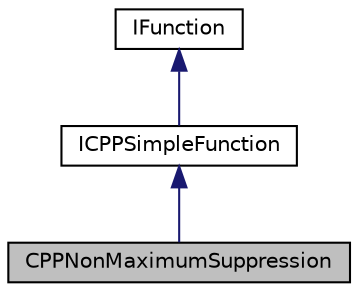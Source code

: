 digraph "CPPNonMaximumSuppression"
{
 // LATEX_PDF_SIZE
  edge [fontname="Helvetica",fontsize="10",labelfontname="Helvetica",labelfontsize="10"];
  node [fontname="Helvetica",fontsize="10",shape=record];
  Node1 [label="CPPNonMaximumSuppression",height=0.2,width=0.4,color="black", fillcolor="grey75", style="filled", fontcolor="black",tooltip="CPP Function to perform non maximum suppression on the bounding boxes and scores."];
  Node2 -> Node1 [dir="back",color="midnightblue",fontsize="10",style="solid",fontname="Helvetica"];
  Node2 [label="ICPPSimpleFunction",height=0.2,width=0.4,color="black", fillcolor="white", style="filled",URL="$classarm__compute_1_1_i_c_p_p_simple_function.xhtml",tooltip="Basic interface for functions which have a single CPP kernel."];
  Node3 -> Node2 [dir="back",color="midnightblue",fontsize="10",style="solid",fontname="Helvetica"];
  Node3 [label="IFunction",height=0.2,width=0.4,color="black", fillcolor="white", style="filled",URL="$classarm__compute_1_1_i_function.xhtml",tooltip="Base class for all functions."];
}
